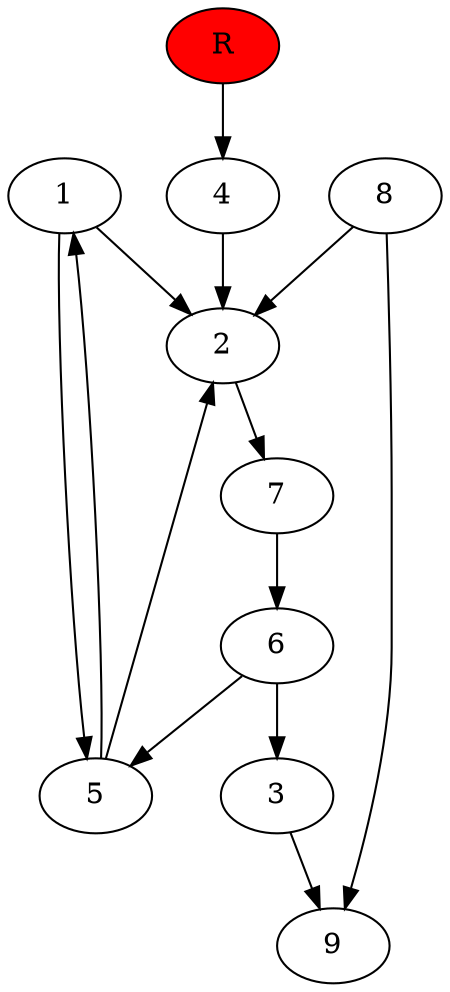 digraph prb77159 {
	1
	2
	3
	4
	5
	6
	7
	8
	R [fillcolor="#ff0000" style=filled]
	1 -> 2
	1 -> 5
	2 -> 7
	3 -> 9
	4 -> 2
	5 -> 1
	5 -> 2
	6 -> 3
	6 -> 5
	7 -> 6
	8 -> 2
	8 -> 9
	R -> 4
}
